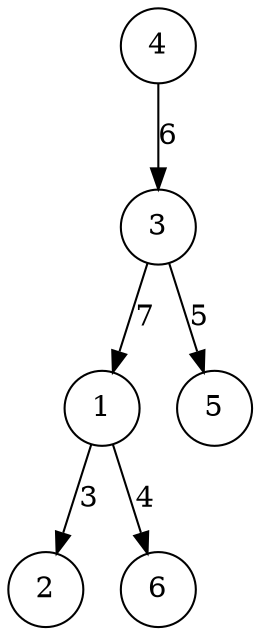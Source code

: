 digraph g {
    node[shape=circle fixedsize=true style=filled fillcolor=white colorscheme=accent8 ];
    1->2[label="3"];
1->6[label="4"];
3->1[label="7"];
4->3[label="6"];
3->5[label="5"];

}

